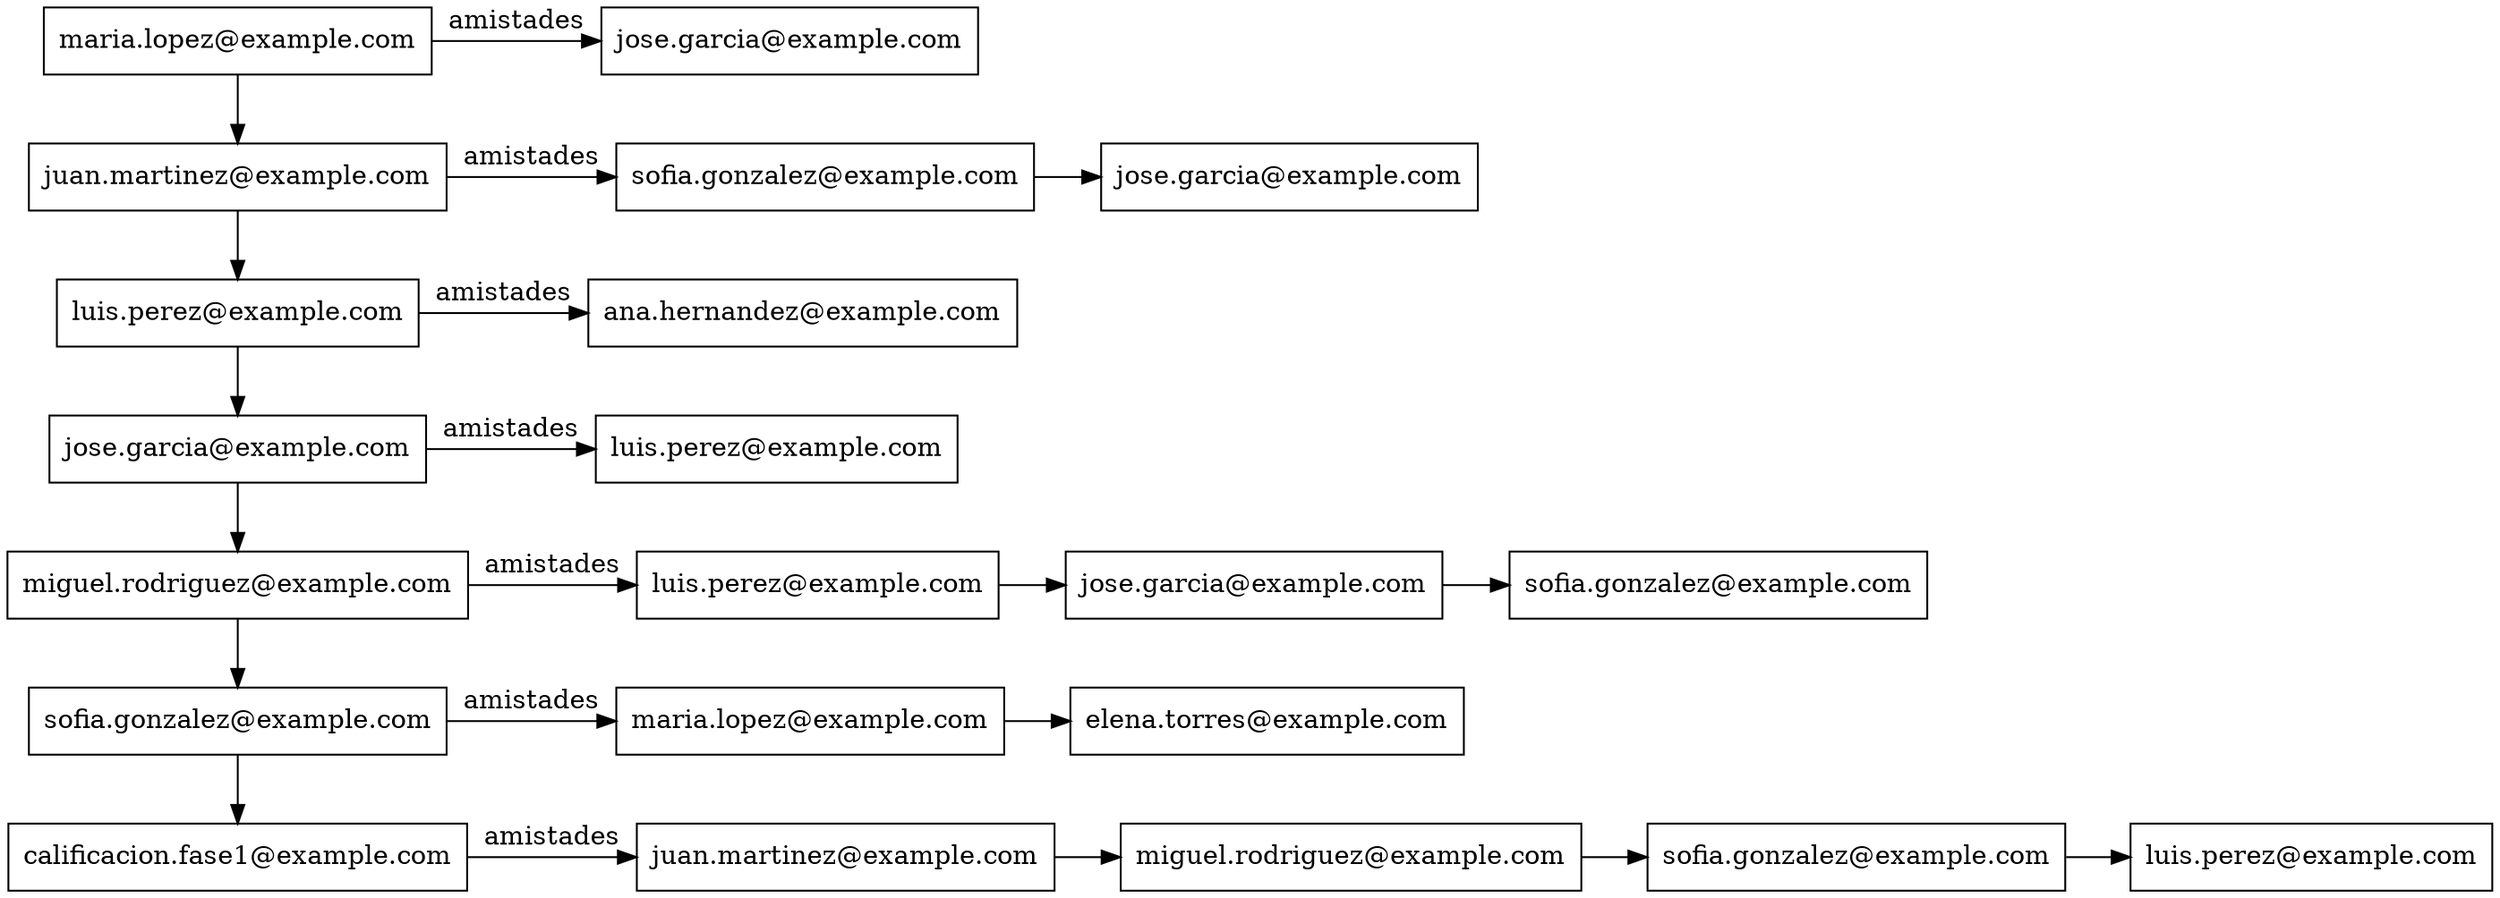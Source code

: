 digraph G {
	node [shape=box];
	0 [label="maria.lopez@example.com"];
	{
		rank = same;
		1 [label="jose.garcia@example.com"];
		0 -> 1 [label="amistades"];
	}
		0 -> 2;
	2 [label="juan.martinez@example.com"];
	{
		rank = same;
		3 [label="sofia.gonzalez@example.com"];
		2 -> 3 [label="amistades"];
		4 [label="jose.garcia@example.com"];
		3 -> 4;
	}
		2 -> 5;
	5 [label="luis.perez@example.com"];
	{
		rank = same;
		6 [label="ana.hernandez@example.com"];
		5 -> 6 [label="amistades"];
	}
		5 -> 7;
	7 [label="jose.garcia@example.com"];
	{
		rank = same;
		8 [label="luis.perez@example.com"];
		7 -> 8 [label="amistades"];
	}
		7 -> 9;
	9 [label="miguel.rodriguez@example.com"];
	{
		rank = same;
		10 [label="luis.perez@example.com"];
		9 -> 10 [label="amistades"];
		11 [label="jose.garcia@example.com"];
		10 -> 11;
		12 [label="sofia.gonzalez@example.com"];
		11 -> 12;
	}
		9 -> 13;
	13 [label="sofia.gonzalez@example.com"];
	{
		rank = same;
		14 [label="maria.lopez@example.com"];
		13 -> 14 [label="amistades"];
		15 [label="elena.torres@example.com"];
		14 -> 15;
	}
		13 -> 16;
	16 [label="calificacion.fase1@example.com"];
	{
		rank = same;
		17 [label="juan.martinez@example.com"];
		16 -> 17 [label="amistades"];
		18 [label="miguel.rodriguez@example.com"];
		17 -> 18;
		19 [label="sofia.gonzalez@example.com"];
		18 -> 19;
		20 [label="luis.perez@example.com"];
		19 -> 20;
	}
}
